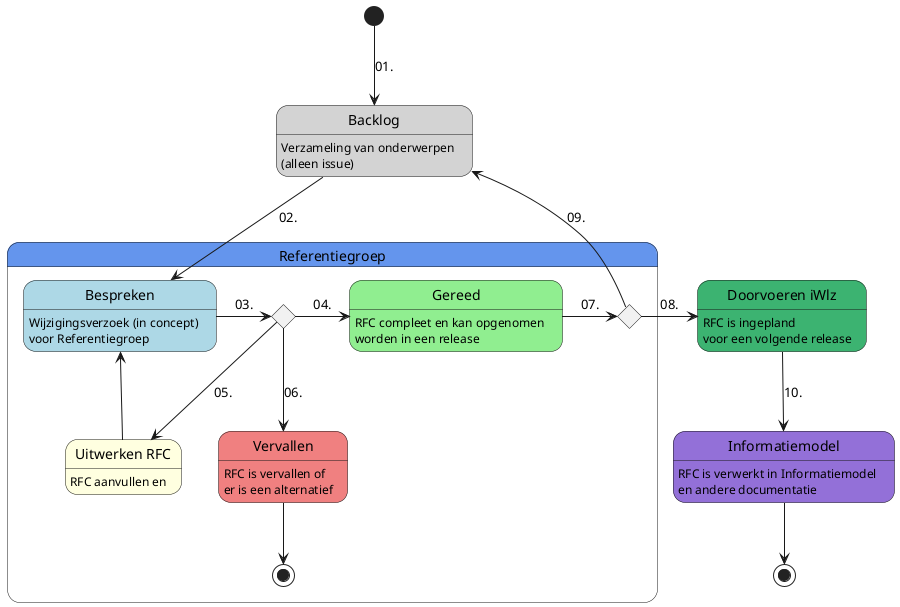 @startuml Workflow Request for Changes iStandaard

state Backlog #LightGray : Verzameling van onderwerpen \n(alleen issue)

 [*] --> Backlog : 01.

state Referentiegroep #CornflowerBlue {
    state Bespreken #LightBlue: Wijzigingsverzoek (in concept) \nvoor Referentiegroep
    state refgrp <<choice>>
    state "Uitwerken RFC" as uitwerken #LightYellow : RFC aanvullen en 
    state Gereed #LightGreen : RFC compleet en kan opgenomen \nworden in een release
    state refgrp_besluit <<choice>>
    state Vervallen #LightCoral : RFC is vervallen of \ner is een alternatief

    Backlog --> Bespreken : 02.
    Bespreken -> refgrp : 03.

    refgrp -> Gereed : 04.
    refgrp -> uitwerken : 05.
    refgrp --> Vervallen : 06.

    uitwerken -up-> Bespreken

    Gereed -> refgrp_besluit : 07.
    
    Backlog <-- refgrp_besluit : 09.

    Vervallen --> [*]
}

state "Doorvoeren iWlz" as planned #MediumSeaGreen : RFC is ingepland \nvoor een volgende release
state "Informatiemodel" #MediumPurple : RFC is verwerkt in Informatiemodel \nen andere documentatie

    refgrp_besluit -right-> planned : 08.
    planned --> Informatiemodel: 10.

    Informatiemodel --> [*]

@enduml
